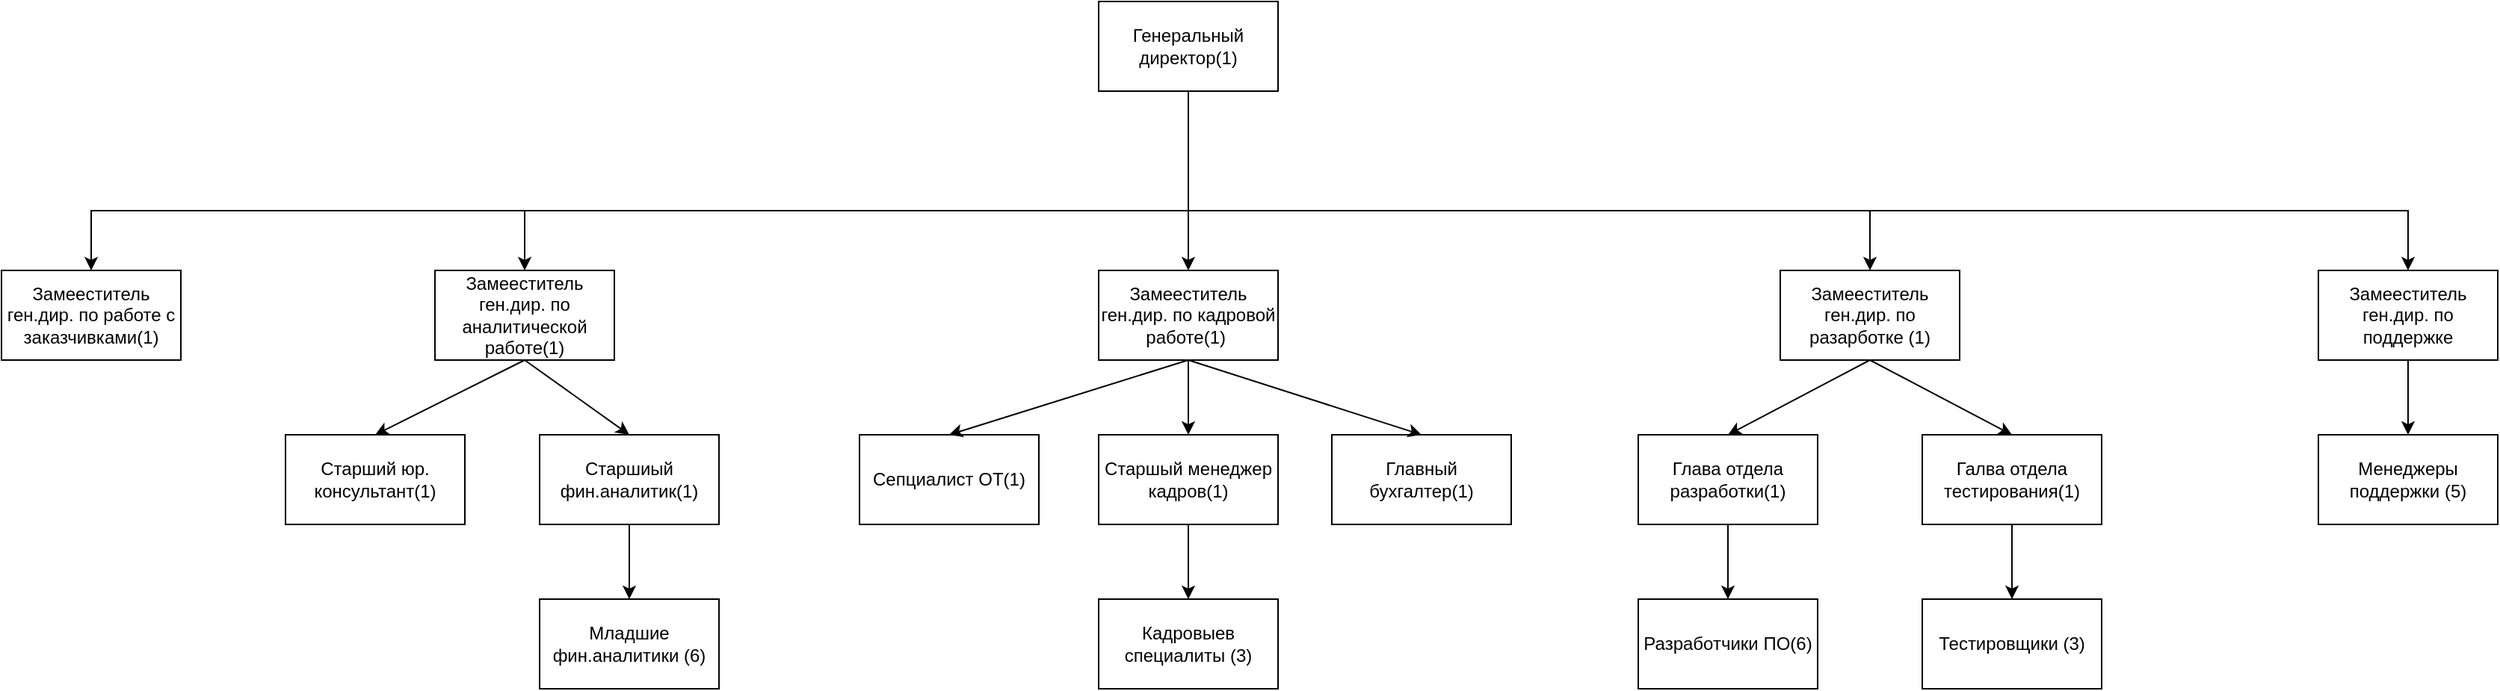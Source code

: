 <mxfile version="28.1.2">
  <diagram name="Страница — 1" id="Vnin3sQENTHUpLPwx_TD">
    <mxGraphModel dx="1967" dy="698" grid="1" gridSize="10" guides="1" tooltips="1" connect="1" arrows="1" fold="1" page="1" pageScale="1" pageWidth="827" pageHeight="1169" math="0" shadow="0">
      <root>
        <mxCell id="0" />
        <mxCell id="1" parent="0" />
        <mxCell id="ljUSq7lXMS9rkcpiTzJK-1" value="Генеральный директор(1)" style="rounded=0;whiteSpace=wrap;html=1;" parent="1" vertex="1">
          <mxGeometry x="494" y="20" width="120" height="60" as="geometry" />
        </mxCell>
        <mxCell id="ljUSq7lXMS9rkcpiTzJK-2" value="Замееститель ген.дир. по работе с заказчивками(1)" style="rounded=0;whiteSpace=wrap;html=1;" parent="1" vertex="1">
          <mxGeometry x="-240" y="200" width="120" height="60" as="geometry" />
        </mxCell>
        <mxCell id="ljUSq7lXMS9rkcpiTzJK-3" value="Замееститель ген.дир. по аналитической работе(1)" style="rounded=0;whiteSpace=wrap;html=1;fontStyle=0" parent="1" vertex="1">
          <mxGeometry x="50" y="200" width="120" height="60" as="geometry" />
        </mxCell>
        <mxCell id="ljUSq7lXMS9rkcpiTzJK-4" value="Замееститель ген.дир. по кадровой работе(1)&amp;nbsp;" style="rounded=0;whiteSpace=wrap;html=1;fontStyle=0" parent="1" vertex="1">
          <mxGeometry x="494" y="200" width="120" height="60" as="geometry" />
        </mxCell>
        <mxCell id="w88dgKDv570MLyg0f8sF-1" value="Замееститель ген.дир. по разарботке (1)" style="rounded=0;whiteSpace=wrap;html=1;fontStyle=0" parent="1" vertex="1">
          <mxGeometry x="950" y="200" width="120" height="60" as="geometry" />
        </mxCell>
        <mxCell id="w88dgKDv570MLyg0f8sF-3" value="Старшый менеджер кадров(1)" style="rounded=0;whiteSpace=wrap;html=1;" parent="1" vertex="1">
          <mxGeometry x="494" y="310" width="120" height="60" as="geometry" />
        </mxCell>
        <mxCell id="w88dgKDv570MLyg0f8sF-5" value="Замееститель ген.дир. по поддержке" style="rounded=0;whiteSpace=wrap;html=1;fontStyle=0" parent="1" vertex="1">
          <mxGeometry x="1310" y="200" width="120" height="60" as="geometry" />
        </mxCell>
        <mxCell id="w88dgKDv570MLyg0f8sF-6" value="Кадровыев специалиты (3)" style="rounded=0;whiteSpace=wrap;html=1;" parent="1" vertex="1">
          <mxGeometry x="494" y="420" width="120" height="60" as="geometry" />
        </mxCell>
        <mxCell id="w88dgKDv570MLyg0f8sF-7" value="Старшиый фин.аналитик(1)" style="rounded=0;whiteSpace=wrap;html=1;" parent="1" vertex="1">
          <mxGeometry x="120" y="310" width="120" height="60" as="geometry" />
        </mxCell>
        <mxCell id="w88dgKDv570MLyg0f8sF-9" value="Сепциалист ОТ(1)" style="rounded=0;whiteSpace=wrap;html=1;fontStyle=0" parent="1" vertex="1">
          <mxGeometry x="334" y="310" width="120" height="60" as="geometry" />
        </mxCell>
        <mxCell id="w88dgKDv570MLyg0f8sF-10" value="Главный бухгалтер(1)" style="rounded=0;whiteSpace=wrap;html=1;" parent="1" vertex="1">
          <mxGeometry x="650" y="310" width="120" height="60" as="geometry" />
        </mxCell>
        <mxCell id="w88dgKDv570MLyg0f8sF-11" value="Старший юр. консультант(1)" style="rounded=0;whiteSpace=wrap;html=1;" parent="1" vertex="1">
          <mxGeometry x="-50" y="310" width="120" height="60" as="geometry" />
        </mxCell>
        <mxCell id="w88dgKDv570MLyg0f8sF-14" value="Младшие фин.аналитики (6)" style="rounded=0;whiteSpace=wrap;html=1;" parent="1" vertex="1">
          <mxGeometry x="120" y="420" width="120" height="60" as="geometry" />
        </mxCell>
        <mxCell id="w88dgKDv570MLyg0f8sF-15" value="Глава отдела разработки(1)" style="rounded=0;whiteSpace=wrap;html=1;fontStyle=0" parent="1" vertex="1">
          <mxGeometry x="855" y="310" width="120" height="60" as="geometry" />
        </mxCell>
        <mxCell id="w88dgKDv570MLyg0f8sF-16" value="Галва отдела тестирования(1)" style="rounded=0;whiteSpace=wrap;html=1;fontStyle=0" parent="1" vertex="1">
          <mxGeometry x="1045" y="310" width="120" height="60" as="geometry" />
        </mxCell>
        <mxCell id="w88dgKDv570MLyg0f8sF-17" value="Тестировщики (3)" style="rounded=0;whiteSpace=wrap;html=1;" parent="1" vertex="1">
          <mxGeometry x="1045" y="420" width="120" height="60" as="geometry" />
        </mxCell>
        <mxCell id="w88dgKDv570MLyg0f8sF-19" value="Разработчики ПО(6)" style="rounded=0;whiteSpace=wrap;html=1;" parent="1" vertex="1">
          <mxGeometry x="855" y="420" width="120" height="60" as="geometry" />
        </mxCell>
        <mxCell id="w88dgKDv570MLyg0f8sF-20" value="Менеджеры поддержки (5)" style="rounded=0;whiteSpace=wrap;html=1;" parent="1" vertex="1">
          <mxGeometry x="1310" y="310" width="120" height="60" as="geometry" />
        </mxCell>
        <mxCell id="w88dgKDv570MLyg0f8sF-21" value="" style="endArrow=classic;html=1;rounded=0;exitX=0.5;exitY=1;exitDx=0;exitDy=0;entryX=0.5;entryY=0;entryDx=0;entryDy=0;" parent="1" source="ljUSq7lXMS9rkcpiTzJK-1" target="ljUSq7lXMS9rkcpiTzJK-2" edge="1">
          <mxGeometry width="50" height="50" relative="1" as="geometry">
            <mxPoint x="410" y="310" as="sourcePoint" />
            <mxPoint x="460" y="260" as="targetPoint" />
            <Array as="points">
              <mxPoint x="554" y="160" />
              <mxPoint x="-180" y="160" />
            </Array>
          </mxGeometry>
        </mxCell>
        <mxCell id="w88dgKDv570MLyg0f8sF-22" value="" style="endArrow=classic;html=1;rounded=0;exitX=0.5;exitY=1;exitDx=0;exitDy=0;entryX=0.5;entryY=0;entryDx=0;entryDy=0;" parent="1" source="ljUSq7lXMS9rkcpiTzJK-1" target="ljUSq7lXMS9rkcpiTzJK-3" edge="1">
          <mxGeometry width="50" height="50" relative="1" as="geometry">
            <mxPoint x="410" y="310" as="sourcePoint" />
            <mxPoint x="460" y="260" as="targetPoint" />
            <Array as="points">
              <mxPoint x="554" y="160" />
              <mxPoint x="110" y="160" />
            </Array>
          </mxGeometry>
        </mxCell>
        <mxCell id="w88dgKDv570MLyg0f8sF-23" value="" style="endArrow=classic;html=1;rounded=0;exitX=0.5;exitY=1;exitDx=0;exitDy=0;entryX=0.5;entryY=0;entryDx=0;entryDy=0;" parent="1" source="ljUSq7lXMS9rkcpiTzJK-1" target="ljUSq7lXMS9rkcpiTzJK-4" edge="1">
          <mxGeometry width="50" height="50" relative="1" as="geometry">
            <mxPoint x="410" y="310" as="sourcePoint" />
            <mxPoint x="460" y="260" as="targetPoint" />
          </mxGeometry>
        </mxCell>
        <mxCell id="w88dgKDv570MLyg0f8sF-24" value="" style="endArrow=classic;html=1;rounded=0;exitX=0.5;exitY=1;exitDx=0;exitDy=0;entryX=0.5;entryY=0;entryDx=0;entryDy=0;" parent="1" source="ljUSq7lXMS9rkcpiTzJK-1" target="w88dgKDv570MLyg0f8sF-1" edge="1">
          <mxGeometry width="50" height="50" relative="1" as="geometry">
            <mxPoint x="780" y="290" as="sourcePoint" />
            <mxPoint x="830" y="240" as="targetPoint" />
            <Array as="points">
              <mxPoint x="554" y="160" />
              <mxPoint x="1010" y="160" />
            </Array>
          </mxGeometry>
        </mxCell>
        <mxCell id="w88dgKDv570MLyg0f8sF-26" value="" style="endArrow=classic;html=1;rounded=0;exitX=0.5;exitY=1;exitDx=0;exitDy=0;entryX=0.5;entryY=0;entryDx=0;entryDy=0;" parent="1" source="ljUSq7lXMS9rkcpiTzJK-1" target="w88dgKDv570MLyg0f8sF-5" edge="1">
          <mxGeometry width="50" height="50" relative="1" as="geometry">
            <mxPoint x="780" y="290" as="sourcePoint" />
            <mxPoint x="830" y="240" as="targetPoint" />
            <Array as="points">
              <mxPoint x="554" y="160" />
              <mxPoint x="1370" y="160" />
            </Array>
          </mxGeometry>
        </mxCell>
        <mxCell id="w88dgKDv570MLyg0f8sF-27" value="" style="endArrow=classic;html=1;rounded=0;exitX=0.5;exitY=1;exitDx=0;exitDy=0;entryX=0.5;entryY=0;entryDx=0;entryDy=0;" parent="1" source="ljUSq7lXMS9rkcpiTzJK-3" target="w88dgKDv570MLyg0f8sF-11" edge="1">
          <mxGeometry width="50" height="50" relative="1" as="geometry">
            <mxPoint x="170" y="430" as="sourcePoint" />
            <mxPoint x="220" y="380" as="targetPoint" />
          </mxGeometry>
        </mxCell>
        <mxCell id="w88dgKDv570MLyg0f8sF-28" value="" style="endArrow=classic;html=1;rounded=0;exitX=0.5;exitY=1;exitDx=0;exitDy=0;entryX=0.5;entryY=0;entryDx=0;entryDy=0;" parent="1" source="ljUSq7lXMS9rkcpiTzJK-3" target="w88dgKDv570MLyg0f8sF-7" edge="1">
          <mxGeometry width="50" height="50" relative="1" as="geometry">
            <mxPoint x="150" y="470" as="sourcePoint" />
            <mxPoint x="50" y="520" as="targetPoint" />
          </mxGeometry>
        </mxCell>
        <mxCell id="w88dgKDv570MLyg0f8sF-29" value="" style="endArrow=classic;html=1;rounded=0;exitX=0.5;exitY=1;exitDx=0;exitDy=0;entryX=0.5;entryY=0;entryDx=0;entryDy=0;" parent="1" source="w88dgKDv570MLyg0f8sF-7" target="w88dgKDv570MLyg0f8sF-14" edge="1">
          <mxGeometry width="50" height="50" relative="1" as="geometry">
            <mxPoint x="170" y="430" as="sourcePoint" />
            <mxPoint x="220" y="380" as="targetPoint" />
          </mxGeometry>
        </mxCell>
        <mxCell id="w88dgKDv570MLyg0f8sF-30" value="" style="endArrow=classic;html=1;rounded=0;exitX=0.5;exitY=1;exitDx=0;exitDy=0;entryX=0.5;entryY=0;entryDx=0;entryDy=0;" parent="1" source="ljUSq7lXMS9rkcpiTzJK-4" target="w88dgKDv570MLyg0f8sF-9" edge="1">
          <mxGeometry width="50" height="50" relative="1" as="geometry">
            <mxPoint x="170" y="430" as="sourcePoint" />
            <mxPoint x="220" y="380" as="targetPoint" />
          </mxGeometry>
        </mxCell>
        <mxCell id="w88dgKDv570MLyg0f8sF-31" value="" style="endArrow=classic;html=1;rounded=0;exitX=0.5;exitY=1;exitDx=0;exitDy=0;entryX=0.5;entryY=0;entryDx=0;entryDy=0;" parent="1" source="ljUSq7lXMS9rkcpiTzJK-4" target="w88dgKDv570MLyg0f8sF-3" edge="1">
          <mxGeometry width="50" height="50" relative="1" as="geometry">
            <mxPoint x="360" y="430" as="sourcePoint" />
            <mxPoint x="410" y="380" as="targetPoint" />
          </mxGeometry>
        </mxCell>
        <mxCell id="w88dgKDv570MLyg0f8sF-32" value="" style="endArrow=classic;html=1;rounded=0;exitX=0.5;exitY=1;exitDx=0;exitDy=0;entryX=0.5;entryY=0;entryDx=0;entryDy=0;" parent="1" source="ljUSq7lXMS9rkcpiTzJK-4" target="w88dgKDv570MLyg0f8sF-10" edge="1">
          <mxGeometry width="50" height="50" relative="1" as="geometry">
            <mxPoint x="780" y="500" as="sourcePoint" />
            <mxPoint x="680" y="550" as="targetPoint" />
          </mxGeometry>
        </mxCell>
        <mxCell id="w88dgKDv570MLyg0f8sF-33" value="" style="endArrow=classic;html=1;rounded=0;exitX=0.5;exitY=1;exitDx=0;exitDy=0;entryX=0.5;entryY=0;entryDx=0;entryDy=0;" parent="1" source="w88dgKDv570MLyg0f8sF-3" target="w88dgKDv570MLyg0f8sF-6" edge="1">
          <mxGeometry width="50" height="50" relative="1" as="geometry">
            <mxPoint x="760" y="730" as="sourcePoint" />
            <mxPoint x="660" y="780" as="targetPoint" />
          </mxGeometry>
        </mxCell>
        <mxCell id="w88dgKDv570MLyg0f8sF-34" value="" style="endArrow=classic;html=1;rounded=0;exitX=0.5;exitY=1;exitDx=0;exitDy=0;entryX=0.5;entryY=0;entryDx=0;entryDy=0;" parent="1" source="w88dgKDv570MLyg0f8sF-1" target="w88dgKDv570MLyg0f8sF-15" edge="1">
          <mxGeometry width="50" height="50" relative="1" as="geometry">
            <mxPoint x="1430" y="480" as="sourcePoint" />
            <mxPoint x="1330" y="530" as="targetPoint" />
          </mxGeometry>
        </mxCell>
        <mxCell id="w88dgKDv570MLyg0f8sF-35" value="" style="endArrow=classic;html=1;rounded=0;exitX=0.5;exitY=1;exitDx=0;exitDy=0;entryX=0.5;entryY=0;entryDx=0;entryDy=0;" parent="1" source="w88dgKDv570MLyg0f8sF-1" target="w88dgKDv570MLyg0f8sF-16" edge="1">
          <mxGeometry width="50" height="50" relative="1" as="geometry">
            <mxPoint x="1400" y="520" as="sourcePoint" />
            <mxPoint x="1300" y="570" as="targetPoint" />
          </mxGeometry>
        </mxCell>
        <mxCell id="w88dgKDv570MLyg0f8sF-36" value="" style="endArrow=classic;html=1;rounded=0;exitX=0.5;exitY=1;exitDx=0;exitDy=0;entryX=0.5;entryY=0;entryDx=0;entryDy=0;" parent="1" source="w88dgKDv570MLyg0f8sF-15" target="w88dgKDv570MLyg0f8sF-19" edge="1">
          <mxGeometry width="50" height="50" relative="1" as="geometry">
            <mxPoint x="1400" y="490" as="sourcePoint" />
            <mxPoint x="1300" y="540" as="targetPoint" />
          </mxGeometry>
        </mxCell>
        <mxCell id="w88dgKDv570MLyg0f8sF-37" value="" style="endArrow=classic;html=1;rounded=0;exitX=0.5;exitY=1;exitDx=0;exitDy=0;entryX=0.5;entryY=0;entryDx=0;entryDy=0;" parent="1" source="w88dgKDv570MLyg0f8sF-16" target="w88dgKDv570MLyg0f8sF-17" edge="1">
          <mxGeometry width="50" height="50" relative="1" as="geometry">
            <mxPoint x="1520" y="570" as="sourcePoint" />
            <mxPoint x="1420" y="620" as="targetPoint" />
          </mxGeometry>
        </mxCell>
        <mxCell id="w88dgKDv570MLyg0f8sF-38" value="" style="endArrow=classic;html=1;rounded=0;exitX=0.5;exitY=1;exitDx=0;exitDy=0;entryX=0.5;entryY=0;entryDx=0;entryDy=0;" parent="1" source="w88dgKDv570MLyg0f8sF-5" target="w88dgKDv570MLyg0f8sF-20" edge="1">
          <mxGeometry width="50" height="50" relative="1" as="geometry">
            <mxPoint x="1400" y="490" as="sourcePoint" />
            <mxPoint x="1300" y="540" as="targetPoint" />
          </mxGeometry>
        </mxCell>
      </root>
    </mxGraphModel>
  </diagram>
</mxfile>
